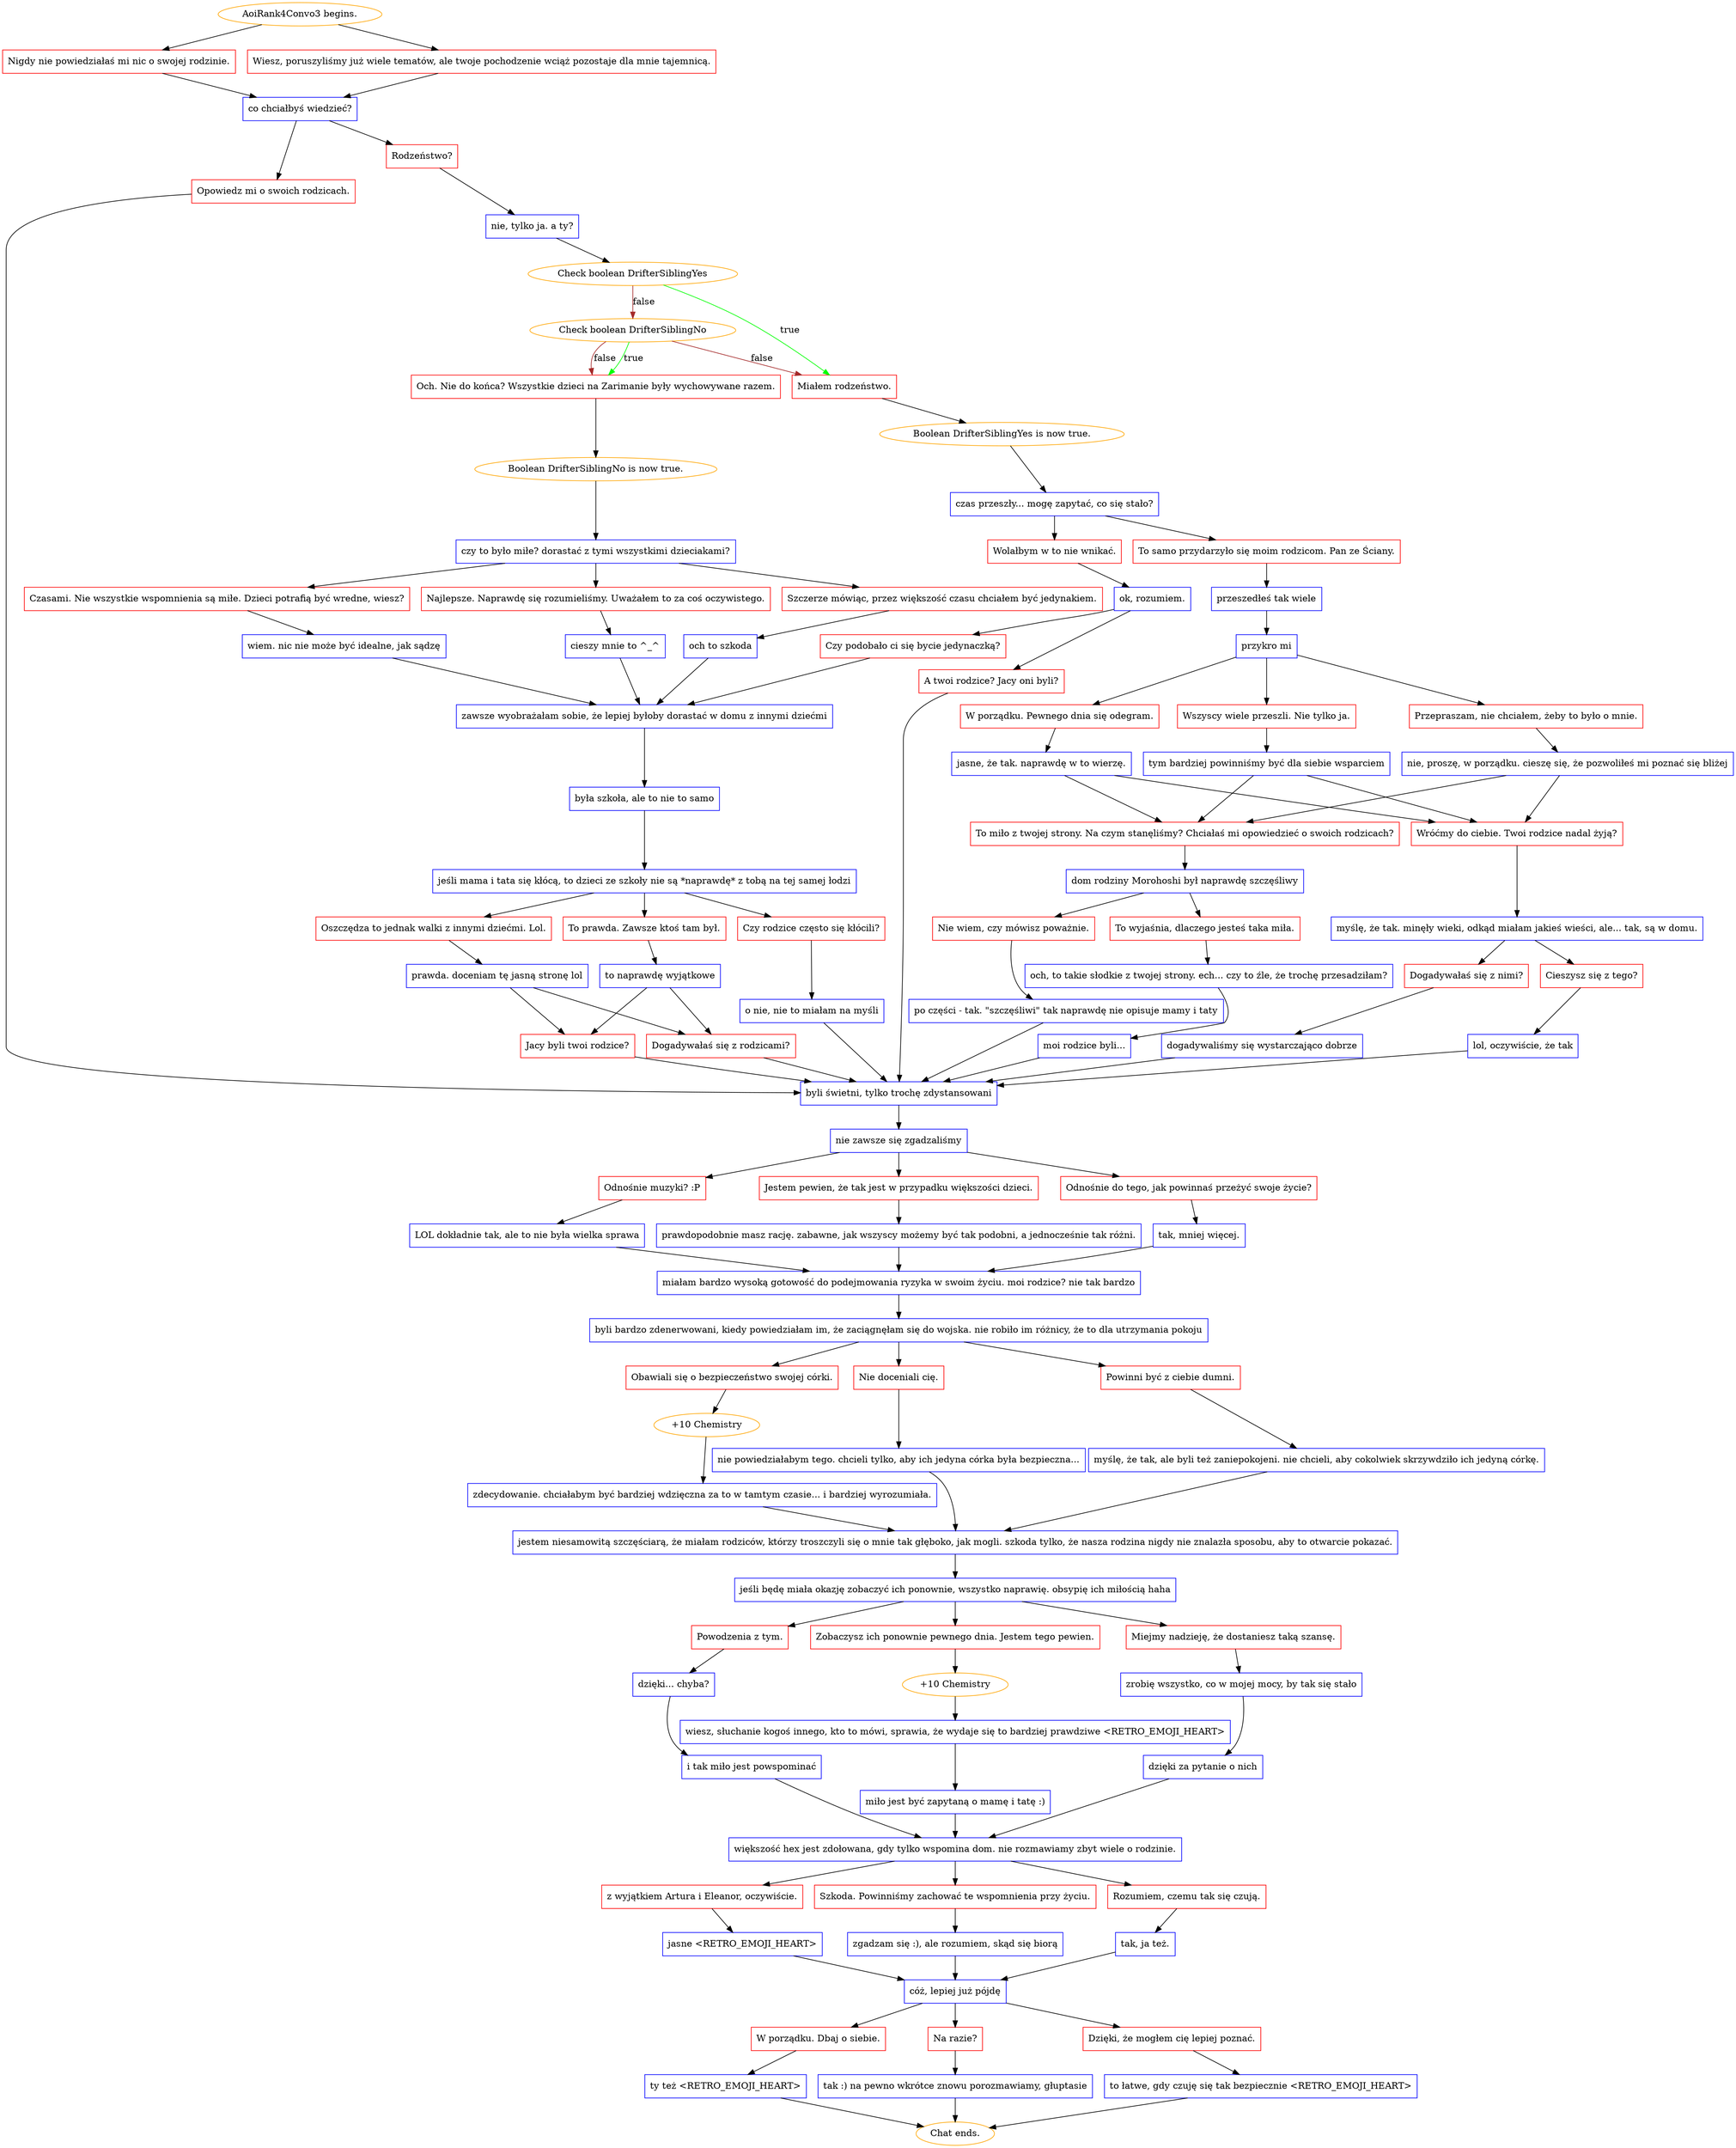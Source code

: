 digraph {
	"AoiRank4Convo3 begins." [color=orange];
		"AoiRank4Convo3 begins." -> j2640262451;
		"AoiRank4Convo3 begins." -> j260196945;
	j2640262451 [label="Nigdy nie powiedziałaś mi nic o swojej rodzinie.",shape=box,color=red];
		j2640262451 -> j4098197422;
	j260196945 [label="Wiesz, poruszyliśmy już wiele tematów, ale twoje pochodzenie wciąż pozostaje dla mnie tajemnicą.",shape=box,color=red];
		j260196945 -> j4098197422;
	j4098197422 [label="co chciałbyś wiedzieć?",shape=box,color=blue];
		j4098197422 -> j4083148992;
		j4098197422 -> j4236578956;
	j4083148992 [label="Opowiedz mi o swoich rodzicach.",shape=box,color=red];
		j4083148992 -> j2567363099;
	j4236578956 [label="Rodzeństwo?",shape=box,color=red];
		j4236578956 -> j2061184892;
	j2567363099 [label="byli świetni, tylko trochę zdystansowani",shape=box,color=blue];
		j2567363099 -> j2397631144;
	j2061184892 [label="nie, tylko ja. a ty?",shape=box,color=blue];
		j2061184892 -> j2607093189;
	j2397631144 [label="nie zawsze się zgadzaliśmy",shape=box,color=blue];
		j2397631144 -> j919021786;
		j2397631144 -> j1346733200;
		j2397631144 -> j2291419395;
	j2607093189 [label="Check boolean DrifterSiblingYes",color=orange];
		j2607093189 -> j1356580701 [label=true,color=green];
		j2607093189 -> j4270089323 [label=false,color=brown];
	j919021786 [label="Odnośnie muzyki? :P",shape=box,color=red];
		j919021786 -> j1241464026;
	j1346733200 [label="Jestem pewien, że tak jest w przypadku większości dzieci.",shape=box,color=red];
		j1346733200 -> j2437672305;
	j2291419395 [label="Odnośnie do tego, jak powinnaś przeżyć swoje życie?",shape=box,color=red];
		j2291419395 -> j950810648;
	j1356580701 [label="Miałem rodzeństwo.",shape=box,color=red];
		j1356580701 -> j1090528348;
	j4270089323 [label="Check boolean DrifterSiblingNo",color=orange];
		j4270089323 -> j2998774507 [label=true,color=green];
		j4270089323 -> j1356580701 [label=false,color=brown];
		j4270089323 -> j2998774507 [label=false,color=brown];
	j1241464026 [label="LOL dokładnie tak, ale to nie była wielka sprawa",shape=box,color=blue];
		j1241464026 -> j3894035715;
	j2437672305 [label="prawdopodobnie masz rację. zabawne, jak wszyscy możemy być tak podobni, a jednocześnie tak różni.",shape=box,color=blue];
		j2437672305 -> j3894035715;
	j950810648 [label="tak, mniej więcej.",shape=box,color=blue];
		j950810648 -> j3894035715;
	j1090528348 [label="Boolean DrifterSiblingYes is now true.",color=orange];
		j1090528348 -> j415022491;
	j2998774507 [label="Och. Nie do końca? Wszystkie dzieci na Zarimanie były wychowywane razem.",shape=box,color=red];
		j2998774507 -> j2574969228;
	j3894035715 [label="miałam bardzo wysoką gotowość do podejmowania ryzyka w swoim życiu. moi rodzice? nie tak bardzo",shape=box,color=blue];
		j3894035715 -> j921887034;
	j415022491 [label="czas przeszły... mogę zapytać, co się stało?",shape=box,color=blue];
		j415022491 -> j4258320079;
		j415022491 -> j3899670422;
	j2574969228 [label="Boolean DrifterSiblingNo is now true.",color=orange];
		j2574969228 -> j3000551284;
	j921887034 [label="byli bardzo zdenerwowani, kiedy powiedziałam im, że zaciągnęłam się do wojska. nie robiło im różnicy, że to dla utrzymania pokoju",shape=box,color=blue];
		j921887034 -> j1272132161;
		j921887034 -> j3746553990;
		j921887034 -> j2866268403;
	j4258320079 [label="To samo przydarzyło się moim rodzicom. Pan ze Ściany.",shape=box,color=red];
		j4258320079 -> j1427932687;
	j3899670422 [label="Wolałbym w to nie wnikać.",shape=box,color=red];
		j3899670422 -> j3520129301;
	j3000551284 [label="czy to było miłe? dorastać z tymi wszystkimi dzieciakami?",shape=box,color=blue];
		j3000551284 -> j2667584580;
		j3000551284 -> j2923562437;
		j3000551284 -> j2548155148;
	j1272132161 [label="Obawiali się o bezpieczeństwo swojej córki.",shape=box,color=red];
		j1272132161 -> j988377044;
	j3746553990 [label="Nie doceniali cię.",shape=box,color=red];
		j3746553990 -> j3406543689;
	j2866268403 [label="Powinni być z ciebie dumni.",shape=box,color=red];
		j2866268403 -> j4031349369;
	j1427932687 [label="przeszedłeś tak wiele",shape=box,color=blue];
		j1427932687 -> j1391632426;
	j3520129301 [label="ok, rozumiem.",shape=box,color=blue];
		j3520129301 -> j2319298008;
		j3520129301 -> j464715754;
	j2667584580 [label="Czasami. Nie wszystkie wspomnienia są miłe. Dzieci potrafią być wredne, wiesz?",shape=box,color=red];
		j2667584580 -> j3098121828;
	j2923562437 [label="Najlepsze. Naprawdę się rozumieliśmy. Uważałem to za coś oczywistego.",shape=box,color=red];
		j2923562437 -> j2002103642;
	j2548155148 [label="Szczerze mówiąc, przez większość czasu chciałem być jedynakiem.",shape=box,color=red];
		j2548155148 -> j3498935018;
	j988377044 [label="+10 Chemistry",color=orange];
		j988377044 -> j50794860;
	j3406543689 [label="nie powiedziałabym tego. chcieli tylko, aby ich jedyna córka była bezpieczna...",shape=box,color=blue];
		j3406543689 -> j448256869;
	j4031349369 [label="myślę, że tak, ale byli też zaniepokojeni. nie chcieli, aby cokolwiek skrzywdziło ich jedyną córkę.",shape=box,color=blue];
		j4031349369 -> j448256869;
	j1391632426 [label="przykro mi",shape=box,color=blue];
		j1391632426 -> j545565695;
		j1391632426 -> j3172185048;
		j1391632426 -> j3464471282;
	j2319298008 [label="Czy podobało ci się bycie jedynaczką?",shape=box,color=red];
		j2319298008 -> j1561335468;
	j464715754 [label="A twoi rodzice? Jacy oni byli?",shape=box,color=red];
		j464715754 -> j2567363099;
	j3098121828 [label="wiem. nic nie może być idealne, jak sądzę",shape=box,color=blue];
		j3098121828 -> j1561335468;
	j2002103642 [label="cieszy mnie to ^_^",shape=box,color=blue];
		j2002103642 -> j1561335468;
	j3498935018 [label="och to szkoda",shape=box,color=blue];
		j3498935018 -> j1561335468;
	j50794860 [label="zdecydowanie. chciałabym być bardziej wdzięczna za to w tamtym czasie... i bardziej wyrozumiała.",shape=box,color=blue];
		j50794860 -> j448256869;
	j448256869 [label="jestem niesamowitą szczęściarą, że miałam rodziców, którzy troszczyli się o mnie tak głęboko, jak mogli. szkoda tylko, że nasza rodzina nigdy nie znalazła sposobu, aby to otwarcie pokazać.",shape=box,color=blue];
		j448256869 -> j2335270113;
	j545565695 [label="Przepraszam, nie chciałem, żeby to było o mnie.",shape=box,color=red];
		j545565695 -> j3832949496;
	j3172185048 [label="W porządku. Pewnego dnia się odegram.",shape=box,color=red];
		j3172185048 -> j3540018828;
	j3464471282 [label="Wszyscy wiele przeszli. Nie tylko ja.",shape=box,color=red];
		j3464471282 -> j2414801882;
	j1561335468 [label="zawsze wyobrażałam sobie, że lepiej byłoby dorastać w domu z innymi dziećmi",shape=box,color=blue];
		j1561335468 -> j560352702;
	j2335270113 [label="jeśli będę miała okazję zobaczyć ich ponownie, wszystko naprawię. obsypię ich miłością haha",shape=box,color=blue];
		j2335270113 -> j1666779450;
		j2335270113 -> j608402107;
		j2335270113 -> j3521756833;
	j3832949496 [label="nie, proszę, w porządku. cieszę się, że pozwoliłeś mi poznać się bliżej",shape=box,color=blue];
		j3832949496 -> j3059290972;
		j3832949496 -> j2203692661;
	j3540018828 [label="jasne, że tak. naprawdę w to wierzę.",shape=box,color=blue];
		j3540018828 -> j3059290972;
		j3540018828 -> j2203692661;
	j2414801882 [label="tym bardziej powinniśmy być dla siebie wsparciem",shape=box,color=blue];
		j2414801882 -> j3059290972;
		j2414801882 -> j2203692661;
	j560352702 [label="była szkoła, ale to nie to samo",shape=box,color=blue];
		j560352702 -> j2164673077;
	j1666779450 [label="Powodzenia z tym.",shape=box,color=red];
		j1666779450 -> j4180643751;
	j608402107 [label="Zobaczysz ich ponownie pewnego dnia. Jestem tego pewien.",shape=box,color=red];
		j608402107 -> j1217197558;
	j3521756833 [label="Miejmy nadzieję, że dostaniesz taką szansę.",shape=box,color=red];
		j3521756833 -> j1741644756;
	j3059290972 [label="Wróćmy do ciebie. Twoi rodzice nadal żyją?",shape=box,color=red];
		j3059290972 -> j4191308535;
	j2203692661 [label="To miło z twojej strony. Na czym stanęliśmy? Chciałaś mi opowiedzieć o swoich rodzicach?",shape=box,color=red];
		j2203692661 -> j2651329427;
	j2164673077 [label="jeśli mama i tata się kłócą, to dzieci ze szkoły nie są *naprawdę* z tobą na tej samej łodzi",shape=box,color=blue];
		j2164673077 -> j803919411;
		j2164673077 -> j897763938;
		j2164673077 -> j3138877856;
	j4180643751 [label="dzięki... chyba?",shape=box,color=blue];
		j4180643751 -> j3997533077;
	j1217197558 [label="+10 Chemistry",color=orange];
		j1217197558 -> j2807239505;
	j1741644756 [label="zrobię wszystko, co w mojej mocy, by tak się stało",shape=box,color=blue];
		j1741644756 -> j3668661380;
	j4191308535 [label="myślę, że tak. minęły wieki, odkąd miałam jakieś wieści, ale... tak, są w domu.",shape=box,color=blue];
		j4191308535 -> j1498169890;
		j4191308535 -> j444148590;
	j2651329427 [label="dom rodziny Morohoshi był naprawdę szczęśliwy",shape=box,color=blue];
		j2651329427 -> j3419874707;
		j2651329427 -> j4031991710;
	j803919411 [label="Oszczędza to jednak walki z innymi dziećmi. Lol.",shape=box,color=red];
		j803919411 -> j2447634875;
	j897763938 [label="Czy rodzice często się kłócili?",shape=box,color=red];
		j897763938 -> j1571246237;
	j3138877856 [label="To prawda. Zawsze ktoś tam był.",shape=box,color=red];
		j3138877856 -> j2393543477;
	j3997533077 [label="i tak miło jest powspominać",shape=box,color=blue];
		j3997533077 -> j457464706;
	j2807239505 [label="wiesz, słuchanie kogoś innego, kto to mówi, sprawia, że wydaje się to bardziej prawdziwe <RETRO_EMOJI_HEART>",shape=box,color=blue];
		j2807239505 -> j2136806042;
	j3668661380 [label="dzięki za pytanie o nich",shape=box,color=blue];
		j3668661380 -> j457464706;
	j1498169890 [label="Cieszysz się z tego?",shape=box,color=red];
		j1498169890 -> j3264733454;
	j444148590 [label="Dogadywałaś się z nimi?",shape=box,color=red];
		j444148590 -> j2587850094;
	j3419874707 [label="Nie wiem, czy mówisz poważnie.",shape=box,color=red];
		j3419874707 -> j4180928737;
	j4031991710 [label="To wyjaśnia, dlaczego jesteś taka miła.",shape=box,color=red];
		j4031991710 -> j889444708;
	j2447634875 [label="prawda. doceniam tę jasną stronę lol",shape=box,color=blue];
		j2447634875 -> j2499855037;
		j2447634875 -> j3926361039;
	j1571246237 [label="o nie, nie to miałam na myśli",shape=box,color=blue];
		j1571246237 -> j2567363099;
	j2393543477 [label="to naprawdę wyjątkowe",shape=box,color=blue];
		j2393543477 -> j3926361039;
		j2393543477 -> j2499855037;
	j457464706 [label="większość hex jest zdołowana, gdy tylko wspomina dom. nie rozmawiamy zbyt wiele o rodzinie.",shape=box,color=blue];
		j457464706 -> j982459288;
		j457464706 -> j2542562482;
		j457464706 -> j4281080209;
	j2136806042 [label="miło jest być zapytaną o mamę i tatę :)",shape=box,color=blue];
		j2136806042 -> j457464706;
	j3264733454 [label="lol, oczywiście, że tak",shape=box,color=blue];
		j3264733454 -> j2567363099;
	j2587850094 [label="dogadywaliśmy się wystarczająco dobrze",shape=box,color=blue];
		j2587850094 -> j2567363099;
	j4180928737 [label="po części - tak. \"szczęśliwi\" tak naprawdę nie opisuje mamy i taty",shape=box,color=blue];
		j4180928737 -> j2567363099;
	j889444708 [label="och, to takie słodkie z twojej strony. ech... czy to źle, że trochę przesadziłam?",shape=box,color=blue];
		j889444708 -> j1861453685;
	j2499855037 [label="Dogadywałaś się z rodzicami?",shape=box,color=red];
		j2499855037 -> j2567363099;
	j3926361039 [label="Jacy byli twoi rodzice?",shape=box,color=red];
		j3926361039 -> j2567363099;
	j982459288 [label="z wyjątkiem Artura i Eleanor, oczywiście.",shape=box,color=red];
		j982459288 -> j1708359580;
	j2542562482 [label="Szkoda. Powinniśmy zachować te wspomnienia przy życiu.",shape=box,color=red];
		j2542562482 -> j2605174719;
	j4281080209 [label="Rozumiem, czemu tak się czują.",shape=box,color=red];
		j4281080209 -> j2251494981;
	j1861453685 [label="moi rodzice byli...",shape=box,color=blue];
		j1861453685 -> j2567363099;
	j1708359580 [label="jasne <RETRO_EMOJI_HEART>",shape=box,color=blue];
		j1708359580 -> j357625899;
	j2605174719 [label="zgadzam się :), ale rozumiem, skąd się biorą",shape=box,color=blue];
		j2605174719 -> j357625899;
	j2251494981 [label="tak, ja też.",shape=box,color=blue];
		j2251494981 -> j357625899;
	j357625899 [label="cóż, lepiej już pójdę",shape=box,color=blue];
		j357625899 -> j1446696974;
		j357625899 -> j1833704277;
		j357625899 -> j629844475;
	j1446696974 [label="W porządku. Dbaj o siebie.",shape=box,color=red];
		j1446696974 -> j3076122043;
	j1833704277 [label="Na razie?",shape=box,color=red];
		j1833704277 -> j2512197928;
	j629844475 [label="Dzięki, że mogłem cię lepiej poznać.",shape=box,color=red];
		j629844475 -> j1590018880;
	j3076122043 [label="ty też <RETRO_EMOJI_HEART>",shape=box,color=blue];
		j3076122043 -> "Chat ends.";
	j2512197928 [label="tak :) na pewno wkrótce znowu porozmawiamy, głuptasie",shape=box,color=blue];
		j2512197928 -> "Chat ends.";
	j1590018880 [label="to łatwe, gdy czuję się tak bezpiecznie <RETRO_EMOJI_HEART>",shape=box,color=blue];
		j1590018880 -> "Chat ends.";
	"Chat ends." [color=orange];
}